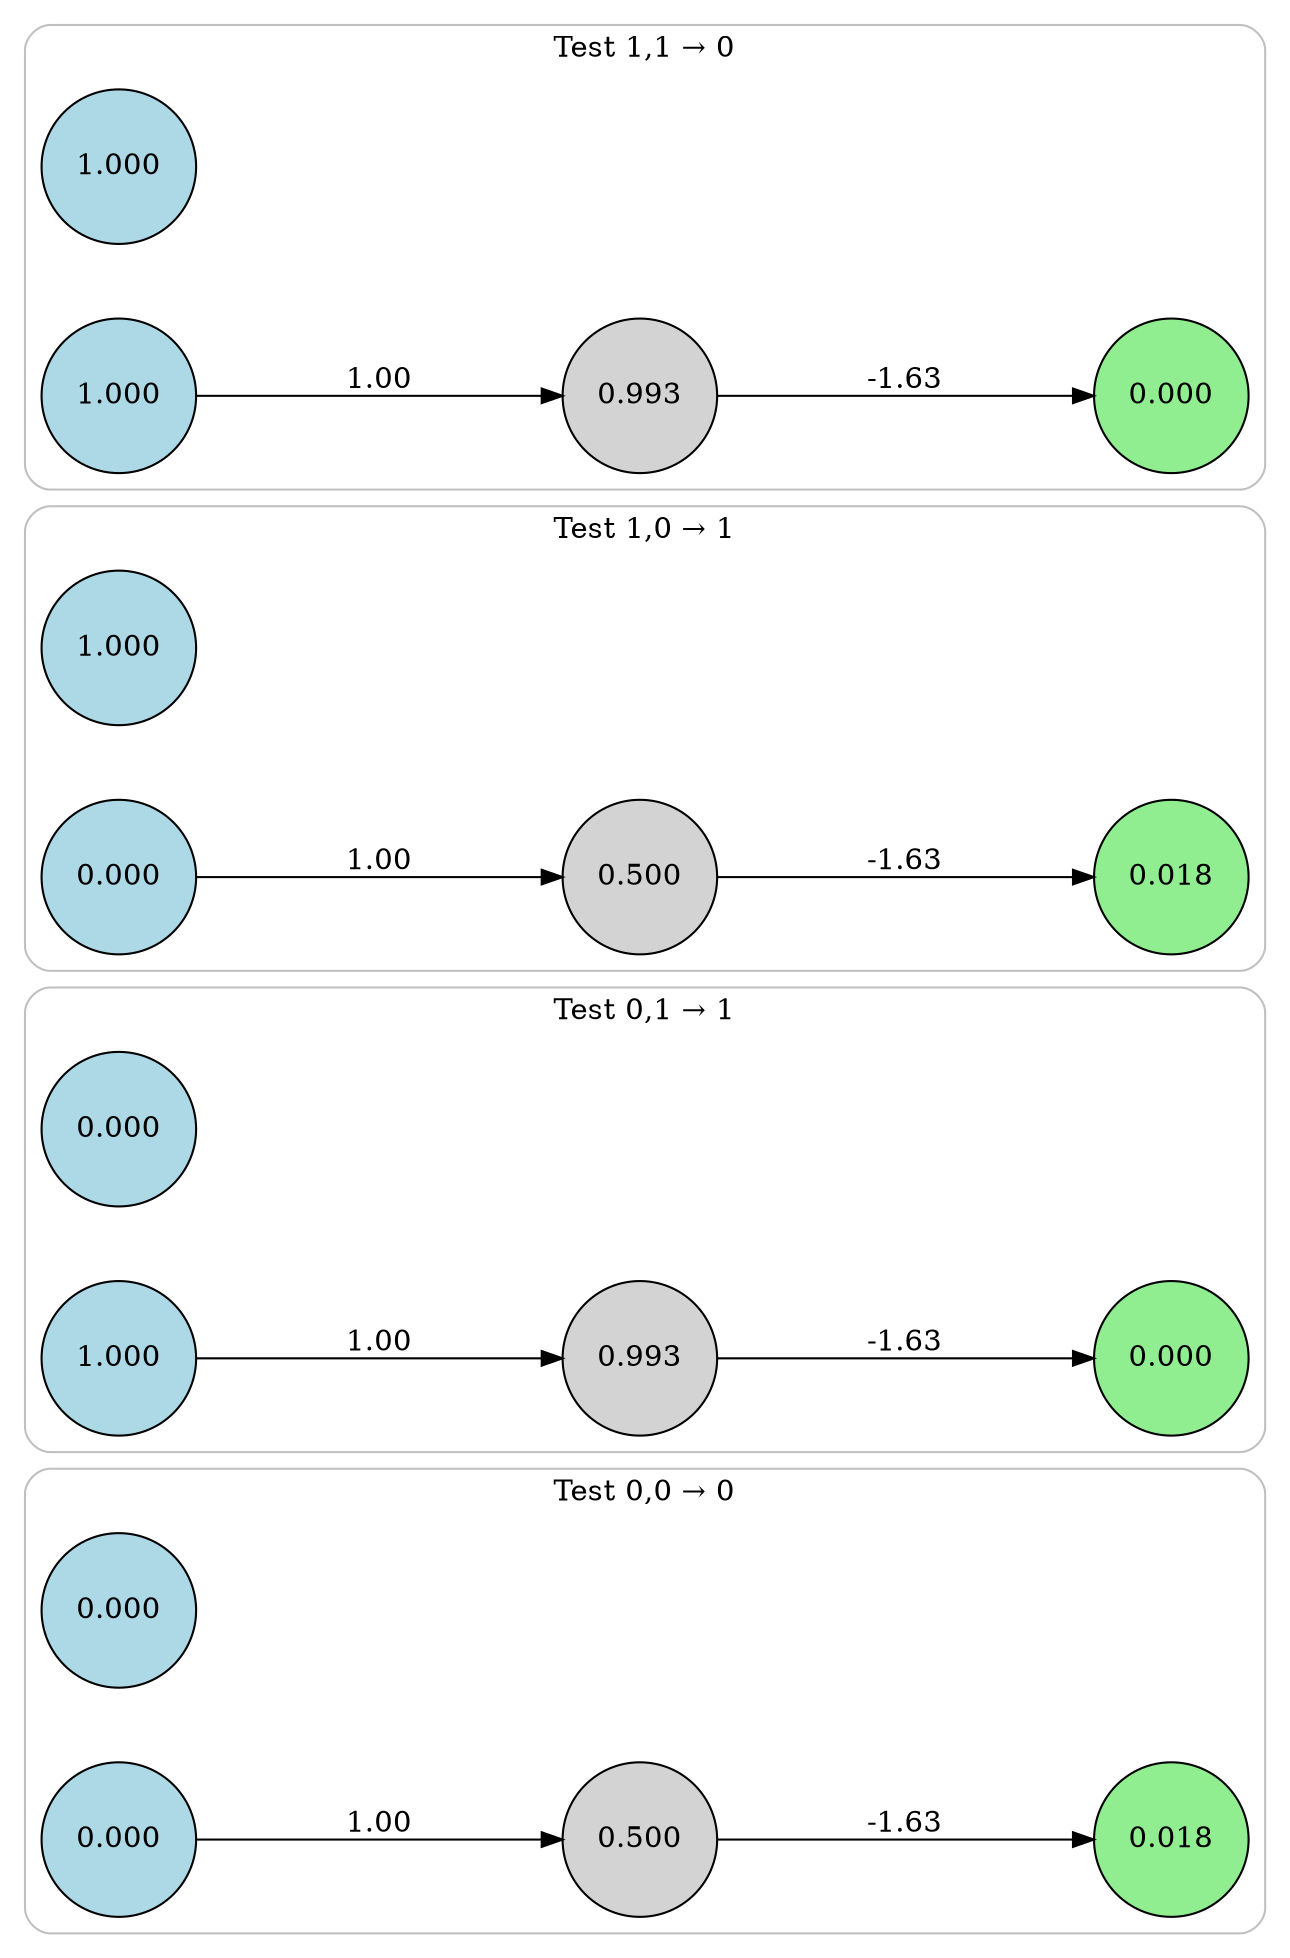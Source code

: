 digraph neat {
  compound=true;
  rankdir=LR;
  node [shape=circle];
  ranksep=2.0;
  nodesep=0.5;
  subgraph cluster_0 {
    label="Test 0,0 → 0";
    style=rounded;
    color=gray;
    node0_0 [label="0.000", style=filled, fillcolor=lightblue];
    node1_0 [label="0.000", style=filled, fillcolor=lightblue];
    node24_0 [label="0.018", style=filled, fillcolor=lightgreen];
    node176_0 [label="0.500", style=filled, fillcolor=lightgray];
    node1_0 -> node176_0 [label="1.00"];
    node176_0 -> node24_0 [label="-1.63"];
  }
  subgraph cluster_1 {
    label="Test 0,1 → 1";
    style=rounded;
    color=gray;
    node0_1 [label="0.000", style=filled, fillcolor=lightblue];
    node1_1 [label="1.000", style=filled, fillcolor=lightblue];
    node24_1 [label="0.000", style=filled, fillcolor=lightgreen];
    node176_1 [label="0.993", style=filled, fillcolor=lightgray];
    node1_1 -> node176_1 [label="1.00"];
    node176_1 -> node24_1 [label="-1.63"];
  }
  subgraph cluster_2 {
    label="Test 1,0 → 1";
    style=rounded;
    color=gray;
    node0_2 [label="1.000", style=filled, fillcolor=lightblue];
    node1_2 [label="0.000", style=filled, fillcolor=lightblue];
    node24_2 [label="0.018", style=filled, fillcolor=lightgreen];
    node176_2 [label="0.500", style=filled, fillcolor=lightgray];
    node1_2 -> node176_2 [label="1.00"];
    node176_2 -> node24_2 [label="-1.63"];
  }
  subgraph cluster_3 {
    label="Test 1,1 → 0";
    style=rounded;
    color=gray;
    node0_3 [label="1.000", style=filled, fillcolor=lightblue];
    node1_3 [label="1.000", style=filled, fillcolor=lightblue];
    node24_3 [label="0.000", style=filled, fillcolor=lightgreen];
    node176_3 [label="0.993", style=filled, fillcolor=lightgray];
    node1_3 -> node176_3 [label="1.00"];
    node176_3 -> node24_3 [label="-1.63"];
  }
}
